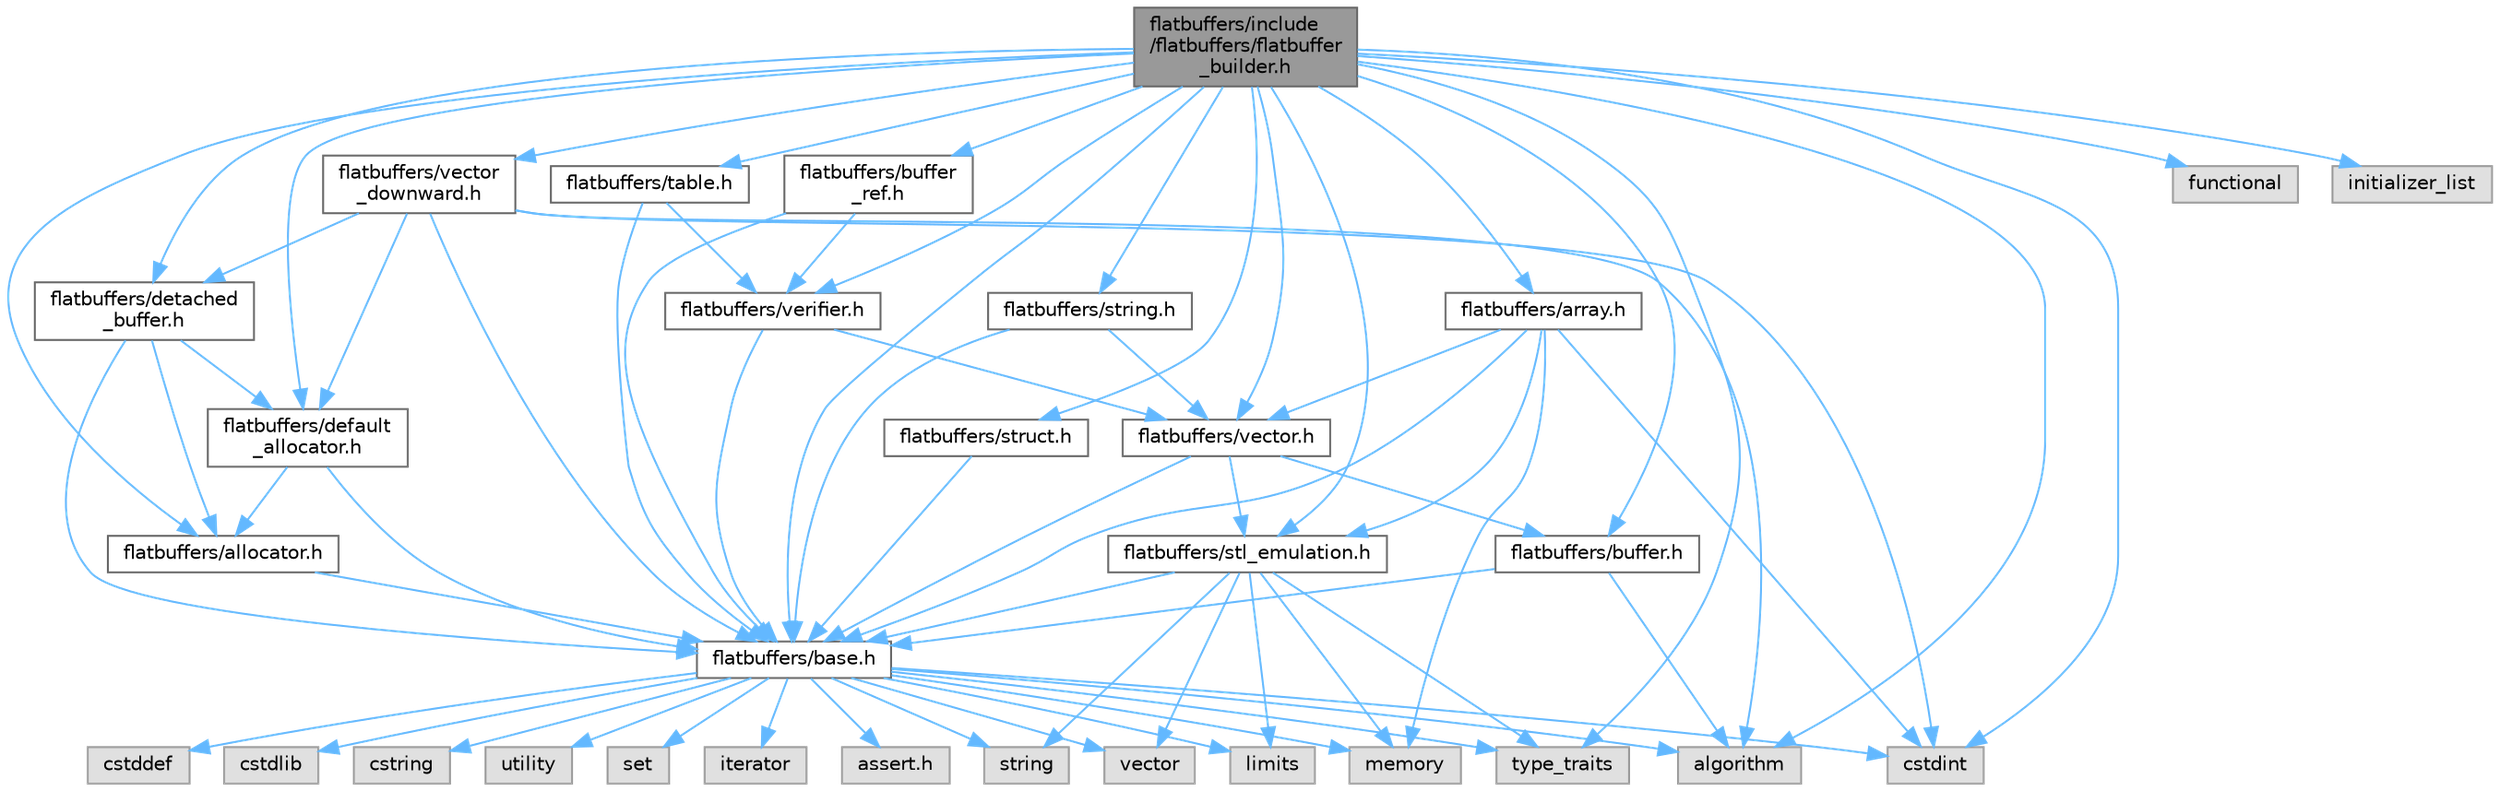 digraph "flatbuffers/include/flatbuffers/flatbuffer_builder.h"
{
 // LATEX_PDF_SIZE
  bgcolor="transparent";
  edge [fontname=Helvetica,fontsize=10,labelfontname=Helvetica,labelfontsize=10];
  node [fontname=Helvetica,fontsize=10,shape=box,height=0.2,width=0.4];
  Node1 [id="Node000001",label="flatbuffers/include\l/flatbuffers/flatbuffer\l_builder.h",height=0.2,width=0.4,color="gray40", fillcolor="grey60", style="filled", fontcolor="black",tooltip=" "];
  Node1 -> Node2 [id="edge1_Node000001_Node000002",color="steelblue1",style="solid",tooltip=" "];
  Node2 [id="Node000002",label="algorithm",height=0.2,width=0.4,color="grey60", fillcolor="#E0E0E0", style="filled",tooltip=" "];
  Node1 -> Node3 [id="edge2_Node000001_Node000003",color="steelblue1",style="solid",tooltip=" "];
  Node3 [id="Node000003",label="cstdint",height=0.2,width=0.4,color="grey60", fillcolor="#E0E0E0", style="filled",tooltip=" "];
  Node1 -> Node4 [id="edge3_Node000001_Node000004",color="steelblue1",style="solid",tooltip=" "];
  Node4 [id="Node000004",label="functional",height=0.2,width=0.4,color="grey60", fillcolor="#E0E0E0", style="filled",tooltip=" "];
  Node1 -> Node5 [id="edge4_Node000001_Node000005",color="steelblue1",style="solid",tooltip=" "];
  Node5 [id="Node000005",label="initializer_list",height=0.2,width=0.4,color="grey60", fillcolor="#E0E0E0", style="filled",tooltip=" "];
  Node1 -> Node6 [id="edge5_Node000001_Node000006",color="steelblue1",style="solid",tooltip=" "];
  Node6 [id="Node000006",label="type_traits",height=0.2,width=0.4,color="grey60", fillcolor="#E0E0E0", style="filled",tooltip=" "];
  Node1 -> Node7 [id="edge6_Node000001_Node000007",color="steelblue1",style="solid",tooltip=" "];
  Node7 [id="Node000007",label="flatbuffers/allocator.h",height=0.2,width=0.4,color="grey40", fillcolor="white", style="filled",URL="$allocator_8h.html",tooltip=" "];
  Node7 -> Node8 [id="edge7_Node000007_Node000008",color="steelblue1",style="solid",tooltip=" "];
  Node8 [id="Node000008",label="flatbuffers/base.h",height=0.2,width=0.4,color="grey40", fillcolor="white", style="filled",URL="$base_8h.html",tooltip=" "];
  Node8 -> Node9 [id="edge8_Node000008_Node000009",color="steelblue1",style="solid",tooltip=" "];
  Node9 [id="Node000009",label="assert.h",height=0.2,width=0.4,color="grey60", fillcolor="#E0E0E0", style="filled",tooltip=" "];
  Node8 -> Node3 [id="edge9_Node000008_Node000003",color="steelblue1",style="solid",tooltip=" "];
  Node8 -> Node10 [id="edge10_Node000008_Node000010",color="steelblue1",style="solid",tooltip=" "];
  Node10 [id="Node000010",label="cstddef",height=0.2,width=0.4,color="grey60", fillcolor="#E0E0E0", style="filled",tooltip=" "];
  Node8 -> Node11 [id="edge11_Node000008_Node000011",color="steelblue1",style="solid",tooltip=" "];
  Node11 [id="Node000011",label="cstdlib",height=0.2,width=0.4,color="grey60", fillcolor="#E0E0E0", style="filled",tooltip=" "];
  Node8 -> Node12 [id="edge12_Node000008_Node000012",color="steelblue1",style="solid",tooltip=" "];
  Node12 [id="Node000012",label="cstring",height=0.2,width=0.4,color="grey60", fillcolor="#E0E0E0", style="filled",tooltip=" "];
  Node8 -> Node13 [id="edge13_Node000008_Node000013",color="steelblue1",style="solid",tooltip=" "];
  Node13 [id="Node000013",label="utility",height=0.2,width=0.4,color="grey60", fillcolor="#E0E0E0", style="filled",tooltip=" "];
  Node8 -> Node14 [id="edge14_Node000008_Node000014",color="steelblue1",style="solid",tooltip=" "];
  Node14 [id="Node000014",label="string",height=0.2,width=0.4,color="grey60", fillcolor="#E0E0E0", style="filled",tooltip=" "];
  Node8 -> Node6 [id="edge15_Node000008_Node000006",color="steelblue1",style="solid",tooltip=" "];
  Node8 -> Node15 [id="edge16_Node000008_Node000015",color="steelblue1",style="solid",tooltip=" "];
  Node15 [id="Node000015",label="vector",height=0.2,width=0.4,color="grey60", fillcolor="#E0E0E0", style="filled",tooltip=" "];
  Node8 -> Node16 [id="edge17_Node000008_Node000016",color="steelblue1",style="solid",tooltip=" "];
  Node16 [id="Node000016",label="set",height=0.2,width=0.4,color="grey60", fillcolor="#E0E0E0", style="filled",tooltip=" "];
  Node8 -> Node2 [id="edge18_Node000008_Node000002",color="steelblue1",style="solid",tooltip=" "];
  Node8 -> Node17 [id="edge19_Node000008_Node000017",color="steelblue1",style="solid",tooltip=" "];
  Node17 [id="Node000017",label="limits",height=0.2,width=0.4,color="grey60", fillcolor="#E0E0E0", style="filled",tooltip=" "];
  Node8 -> Node18 [id="edge20_Node000008_Node000018",color="steelblue1",style="solid",tooltip=" "];
  Node18 [id="Node000018",label="iterator",height=0.2,width=0.4,color="grey60", fillcolor="#E0E0E0", style="filled",tooltip=" "];
  Node8 -> Node19 [id="edge21_Node000008_Node000019",color="steelblue1",style="solid",tooltip=" "];
  Node19 [id="Node000019",label="memory",height=0.2,width=0.4,color="grey60", fillcolor="#E0E0E0", style="filled",tooltip=" "];
  Node1 -> Node20 [id="edge22_Node000001_Node000020",color="steelblue1",style="solid",tooltip=" "];
  Node20 [id="Node000020",label="flatbuffers/array.h",height=0.2,width=0.4,color="grey40", fillcolor="white", style="filled",URL="$array_8h.html",tooltip=" "];
  Node20 -> Node3 [id="edge23_Node000020_Node000003",color="steelblue1",style="solid",tooltip=" "];
  Node20 -> Node19 [id="edge24_Node000020_Node000019",color="steelblue1",style="solid",tooltip=" "];
  Node20 -> Node8 [id="edge25_Node000020_Node000008",color="steelblue1",style="solid",tooltip=" "];
  Node20 -> Node21 [id="edge26_Node000020_Node000021",color="steelblue1",style="solid",tooltip=" "];
  Node21 [id="Node000021",label="flatbuffers/stl_emulation.h",height=0.2,width=0.4,color="grey40", fillcolor="white", style="filled",URL="$stl__emulation_8h.html",tooltip=" "];
  Node21 -> Node8 [id="edge27_Node000021_Node000008",color="steelblue1",style="solid",tooltip=" "];
  Node21 -> Node14 [id="edge28_Node000021_Node000014",color="steelblue1",style="solid",tooltip=" "];
  Node21 -> Node6 [id="edge29_Node000021_Node000006",color="steelblue1",style="solid",tooltip=" "];
  Node21 -> Node15 [id="edge30_Node000021_Node000015",color="steelblue1",style="solid",tooltip=" "];
  Node21 -> Node19 [id="edge31_Node000021_Node000019",color="steelblue1",style="solid",tooltip=" "];
  Node21 -> Node17 [id="edge32_Node000021_Node000017",color="steelblue1",style="solid",tooltip=" "];
  Node20 -> Node22 [id="edge33_Node000020_Node000022",color="steelblue1",style="solid",tooltip=" "];
  Node22 [id="Node000022",label="flatbuffers/vector.h",height=0.2,width=0.4,color="grey40", fillcolor="white", style="filled",URL="$vector_8h.html",tooltip=" "];
  Node22 -> Node8 [id="edge34_Node000022_Node000008",color="steelblue1",style="solid",tooltip=" "];
  Node22 -> Node23 [id="edge35_Node000022_Node000023",color="steelblue1",style="solid",tooltip=" "];
  Node23 [id="Node000023",label="flatbuffers/buffer.h",height=0.2,width=0.4,color="grey40", fillcolor="white", style="filled",URL="$buffer_8h.html",tooltip=" "];
  Node23 -> Node2 [id="edge36_Node000023_Node000002",color="steelblue1",style="solid",tooltip=" "];
  Node23 -> Node8 [id="edge37_Node000023_Node000008",color="steelblue1",style="solid",tooltip=" "];
  Node22 -> Node21 [id="edge38_Node000022_Node000021",color="steelblue1",style="solid",tooltip=" "];
  Node1 -> Node8 [id="edge39_Node000001_Node000008",color="steelblue1",style="solid",tooltip=" "];
  Node1 -> Node23 [id="edge40_Node000001_Node000023",color="steelblue1",style="solid",tooltip=" "];
  Node1 -> Node24 [id="edge41_Node000001_Node000024",color="steelblue1",style="solid",tooltip=" "];
  Node24 [id="Node000024",label="flatbuffers/buffer\l_ref.h",height=0.2,width=0.4,color="grey40", fillcolor="white", style="filled",URL="$buffer__ref_8h.html",tooltip=" "];
  Node24 -> Node8 [id="edge42_Node000024_Node000008",color="steelblue1",style="solid",tooltip=" "];
  Node24 -> Node25 [id="edge43_Node000024_Node000025",color="steelblue1",style="solid",tooltip=" "];
  Node25 [id="Node000025",label="flatbuffers/verifier.h",height=0.2,width=0.4,color="grey40", fillcolor="white", style="filled",URL="$verifier_8h.html",tooltip=" "];
  Node25 -> Node8 [id="edge44_Node000025_Node000008",color="steelblue1",style="solid",tooltip=" "];
  Node25 -> Node22 [id="edge45_Node000025_Node000022",color="steelblue1",style="solid",tooltip=" "];
  Node1 -> Node26 [id="edge46_Node000001_Node000026",color="steelblue1",style="solid",tooltip=" "];
  Node26 [id="Node000026",label="flatbuffers/default\l_allocator.h",height=0.2,width=0.4,color="grey40", fillcolor="white", style="filled",URL="$default__allocator_8h.html",tooltip=" "];
  Node26 -> Node7 [id="edge47_Node000026_Node000007",color="steelblue1",style="solid",tooltip=" "];
  Node26 -> Node8 [id="edge48_Node000026_Node000008",color="steelblue1",style="solid",tooltip=" "];
  Node1 -> Node27 [id="edge49_Node000001_Node000027",color="steelblue1",style="solid",tooltip=" "];
  Node27 [id="Node000027",label="flatbuffers/detached\l_buffer.h",height=0.2,width=0.4,color="grey40", fillcolor="white", style="filled",URL="$detached__buffer_8h.html",tooltip=" "];
  Node27 -> Node7 [id="edge50_Node000027_Node000007",color="steelblue1",style="solid",tooltip=" "];
  Node27 -> Node8 [id="edge51_Node000027_Node000008",color="steelblue1",style="solid",tooltip=" "];
  Node27 -> Node26 [id="edge52_Node000027_Node000026",color="steelblue1",style="solid",tooltip=" "];
  Node1 -> Node21 [id="edge53_Node000001_Node000021",color="steelblue1",style="solid",tooltip=" "];
  Node1 -> Node28 [id="edge54_Node000001_Node000028",color="steelblue1",style="solid",tooltip=" "];
  Node28 [id="Node000028",label="flatbuffers/string.h",height=0.2,width=0.4,color="grey40", fillcolor="white", style="filled",URL="$string_8h.html",tooltip=" "];
  Node28 -> Node8 [id="edge55_Node000028_Node000008",color="steelblue1",style="solid",tooltip=" "];
  Node28 -> Node22 [id="edge56_Node000028_Node000022",color="steelblue1",style="solid",tooltip=" "];
  Node1 -> Node29 [id="edge57_Node000001_Node000029",color="steelblue1",style="solid",tooltip=" "];
  Node29 [id="Node000029",label="flatbuffers/struct.h",height=0.2,width=0.4,color="grey40", fillcolor="white", style="filled",URL="$struct_8h.html",tooltip=" "];
  Node29 -> Node8 [id="edge58_Node000029_Node000008",color="steelblue1",style="solid",tooltip=" "];
  Node1 -> Node30 [id="edge59_Node000001_Node000030",color="steelblue1",style="solid",tooltip=" "];
  Node30 [id="Node000030",label="flatbuffers/table.h",height=0.2,width=0.4,color="grey40", fillcolor="white", style="filled",URL="$table_8h.html",tooltip=" "];
  Node30 -> Node8 [id="edge60_Node000030_Node000008",color="steelblue1",style="solid",tooltip=" "];
  Node30 -> Node25 [id="edge61_Node000030_Node000025",color="steelblue1",style="solid",tooltip=" "];
  Node1 -> Node22 [id="edge62_Node000001_Node000022",color="steelblue1",style="solid",tooltip=" "];
  Node1 -> Node31 [id="edge63_Node000001_Node000031",color="steelblue1",style="solid",tooltip=" "];
  Node31 [id="Node000031",label="flatbuffers/vector\l_downward.h",height=0.2,width=0.4,color="grey40", fillcolor="white", style="filled",URL="$vector__downward_8h.html",tooltip=" "];
  Node31 -> Node2 [id="edge64_Node000031_Node000002",color="steelblue1",style="solid",tooltip=" "];
  Node31 -> Node3 [id="edge65_Node000031_Node000003",color="steelblue1",style="solid",tooltip=" "];
  Node31 -> Node8 [id="edge66_Node000031_Node000008",color="steelblue1",style="solid",tooltip=" "];
  Node31 -> Node26 [id="edge67_Node000031_Node000026",color="steelblue1",style="solid",tooltip=" "];
  Node31 -> Node27 [id="edge68_Node000031_Node000027",color="steelblue1",style="solid",tooltip=" "];
  Node1 -> Node25 [id="edge69_Node000001_Node000025",color="steelblue1",style="solid",tooltip=" "];
}
